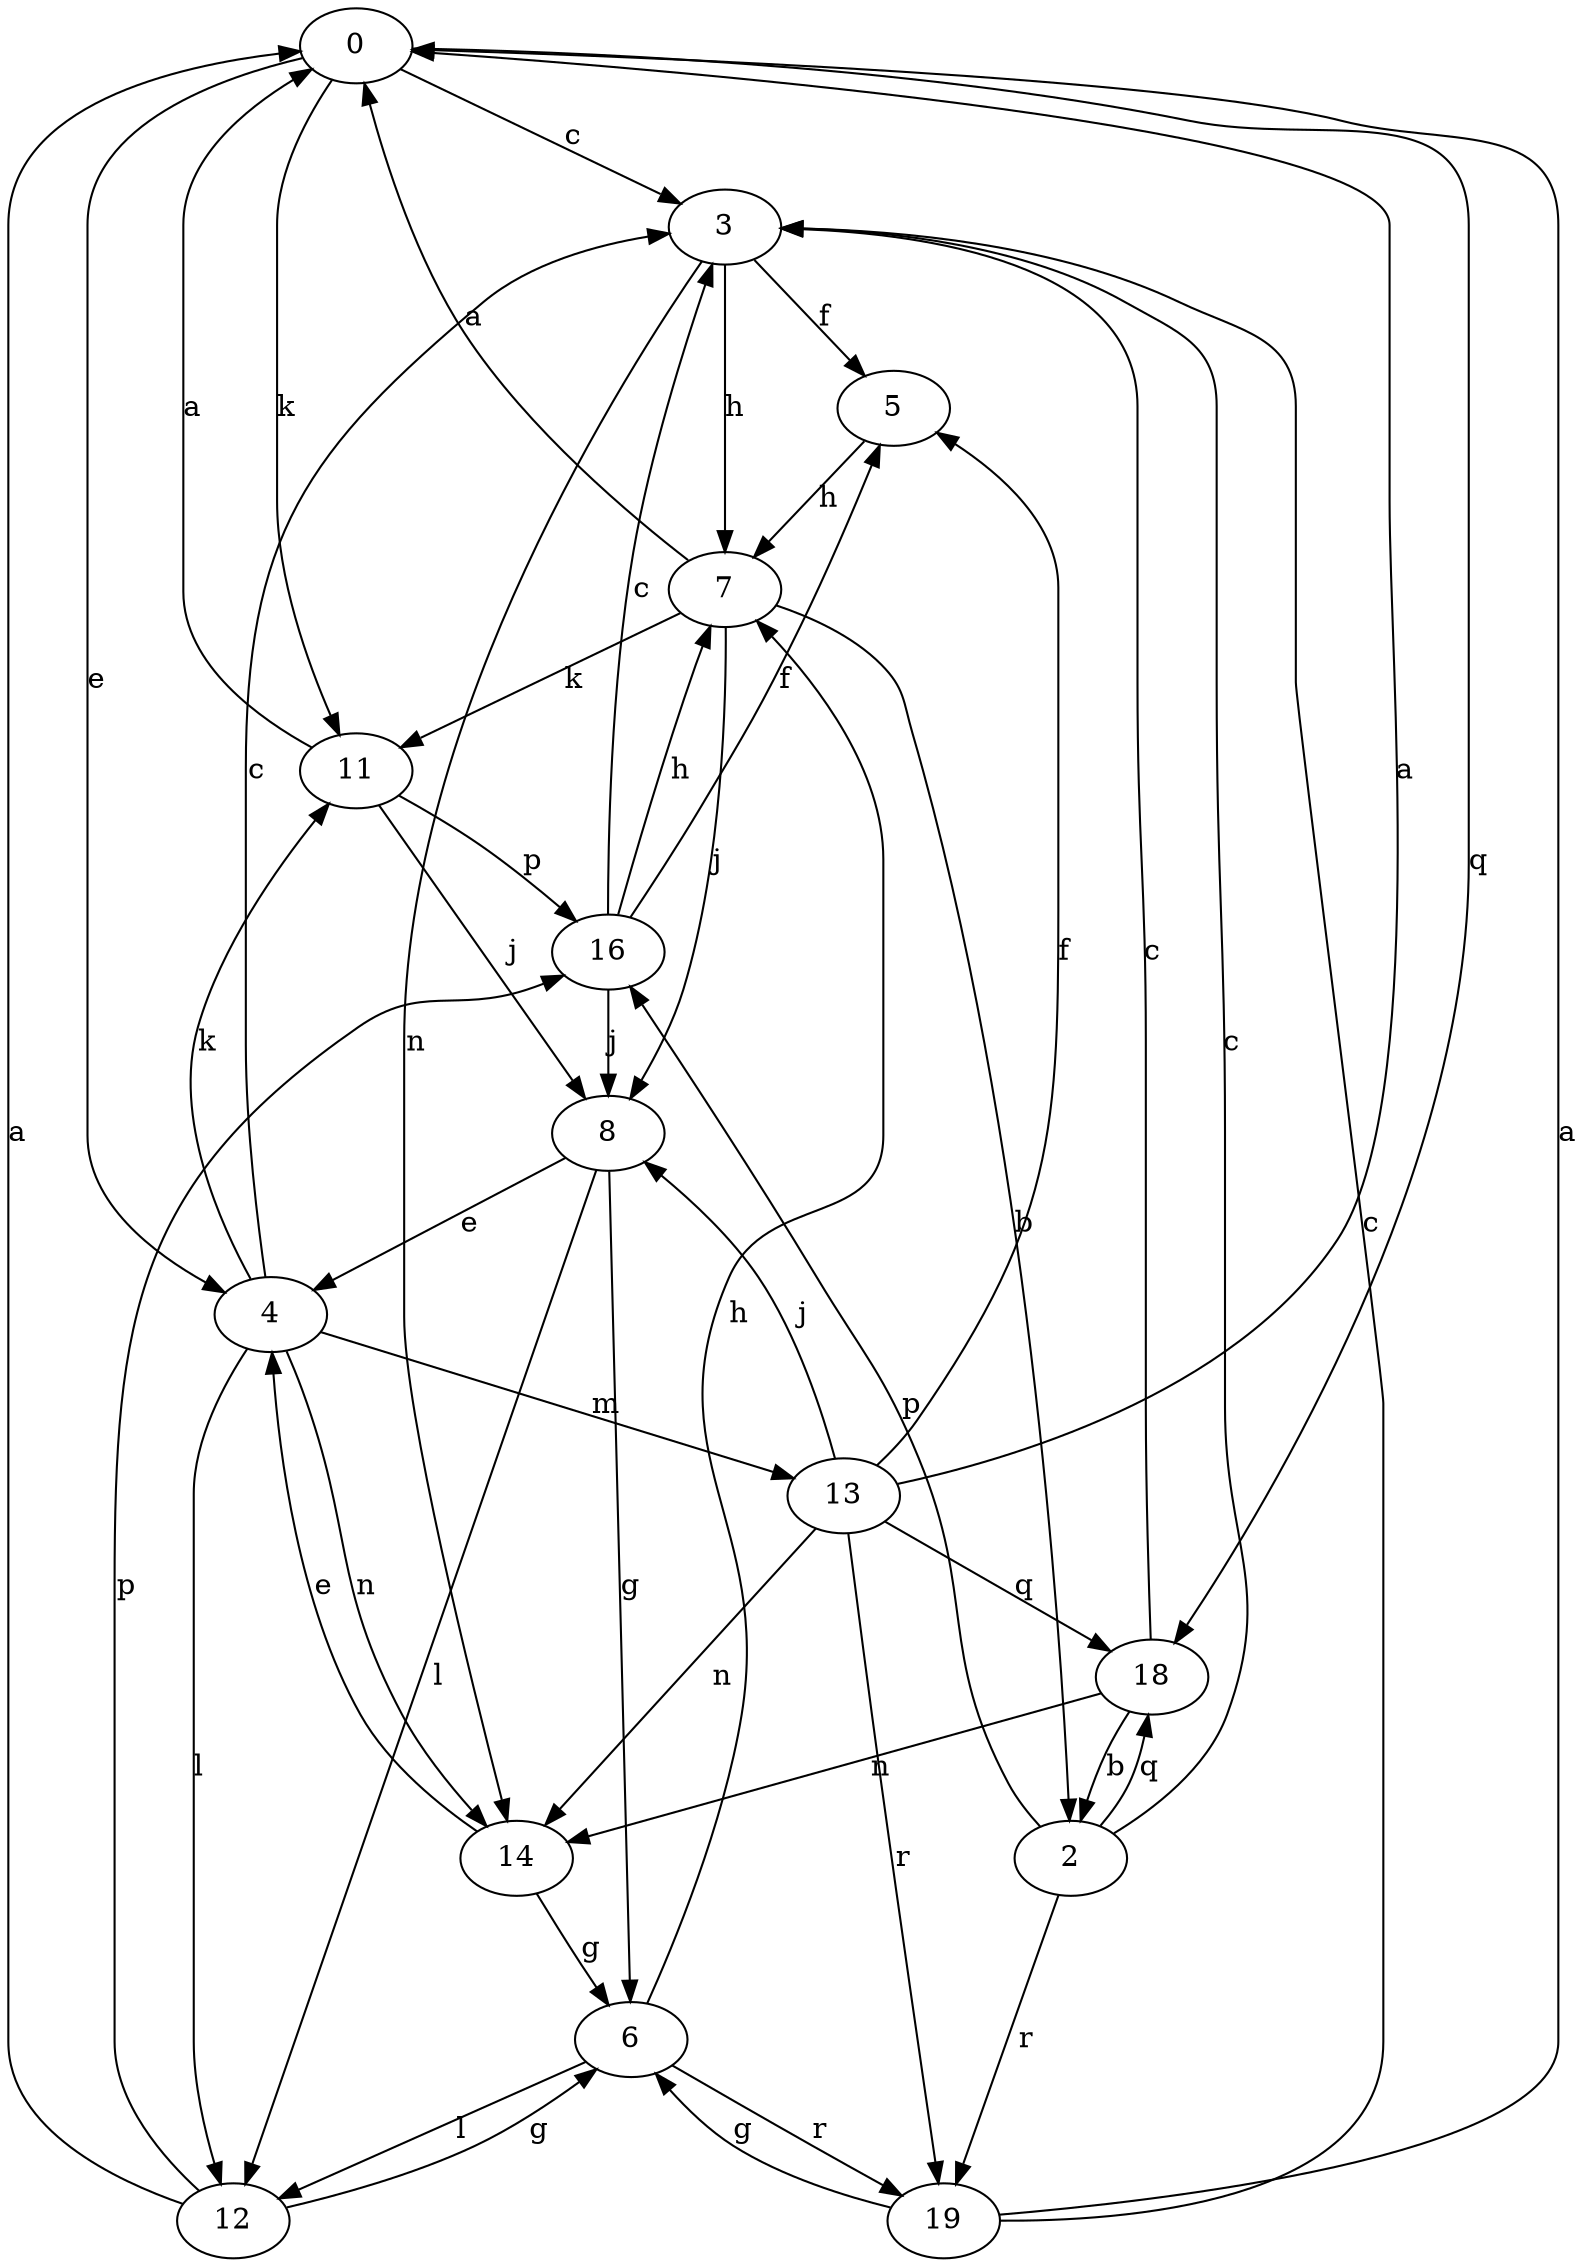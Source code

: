 strict digraph  {
0;
2;
3;
4;
5;
6;
7;
8;
11;
12;
13;
14;
16;
18;
19;
0 -> 3  [label=c];
0 -> 4  [label=e];
0 -> 11  [label=k];
0 -> 18  [label=q];
2 -> 3  [label=c];
2 -> 16  [label=p];
2 -> 18  [label=q];
2 -> 19  [label=r];
3 -> 5  [label=f];
3 -> 7  [label=h];
3 -> 14  [label=n];
4 -> 3  [label=c];
4 -> 11  [label=k];
4 -> 12  [label=l];
4 -> 13  [label=m];
4 -> 14  [label=n];
5 -> 7  [label=h];
6 -> 7  [label=h];
6 -> 12  [label=l];
6 -> 19  [label=r];
7 -> 0  [label=a];
7 -> 2  [label=b];
7 -> 8  [label=j];
7 -> 11  [label=k];
8 -> 4  [label=e];
8 -> 6  [label=g];
8 -> 12  [label=l];
11 -> 0  [label=a];
11 -> 8  [label=j];
11 -> 16  [label=p];
12 -> 0  [label=a];
12 -> 6  [label=g];
12 -> 16  [label=p];
13 -> 0  [label=a];
13 -> 5  [label=f];
13 -> 8  [label=j];
13 -> 14  [label=n];
13 -> 18  [label=q];
13 -> 19  [label=r];
14 -> 4  [label=e];
14 -> 6  [label=g];
16 -> 3  [label=c];
16 -> 5  [label=f];
16 -> 7  [label=h];
16 -> 8  [label=j];
18 -> 2  [label=b];
18 -> 3  [label=c];
18 -> 14  [label=n];
19 -> 0  [label=a];
19 -> 3  [label=c];
19 -> 6  [label=g];
}
